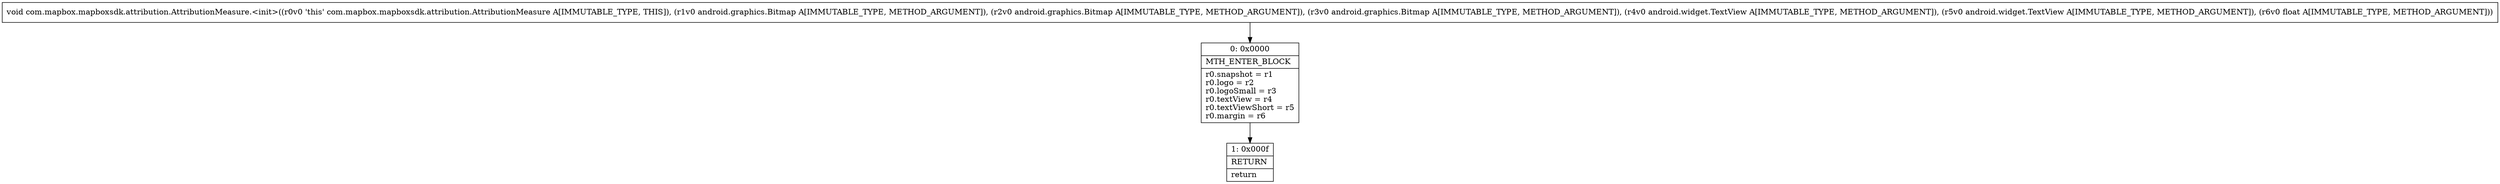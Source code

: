 digraph "CFG forcom.mapbox.mapboxsdk.attribution.AttributionMeasure.\<init\>(Landroid\/graphics\/Bitmap;Landroid\/graphics\/Bitmap;Landroid\/graphics\/Bitmap;Landroid\/widget\/TextView;Landroid\/widget\/TextView;F)V" {
Node_0 [shape=record,label="{0\:\ 0x0000|MTH_ENTER_BLOCK\l|r0.snapshot = r1\lr0.logo = r2\lr0.logoSmall = r3\lr0.textView = r4\lr0.textViewShort = r5\lr0.margin = r6\l}"];
Node_1 [shape=record,label="{1\:\ 0x000f|RETURN\l|return\l}"];
MethodNode[shape=record,label="{void com.mapbox.mapboxsdk.attribution.AttributionMeasure.\<init\>((r0v0 'this' com.mapbox.mapboxsdk.attribution.AttributionMeasure A[IMMUTABLE_TYPE, THIS]), (r1v0 android.graphics.Bitmap A[IMMUTABLE_TYPE, METHOD_ARGUMENT]), (r2v0 android.graphics.Bitmap A[IMMUTABLE_TYPE, METHOD_ARGUMENT]), (r3v0 android.graphics.Bitmap A[IMMUTABLE_TYPE, METHOD_ARGUMENT]), (r4v0 android.widget.TextView A[IMMUTABLE_TYPE, METHOD_ARGUMENT]), (r5v0 android.widget.TextView A[IMMUTABLE_TYPE, METHOD_ARGUMENT]), (r6v0 float A[IMMUTABLE_TYPE, METHOD_ARGUMENT])) }"];
MethodNode -> Node_0;
Node_0 -> Node_1;
}

